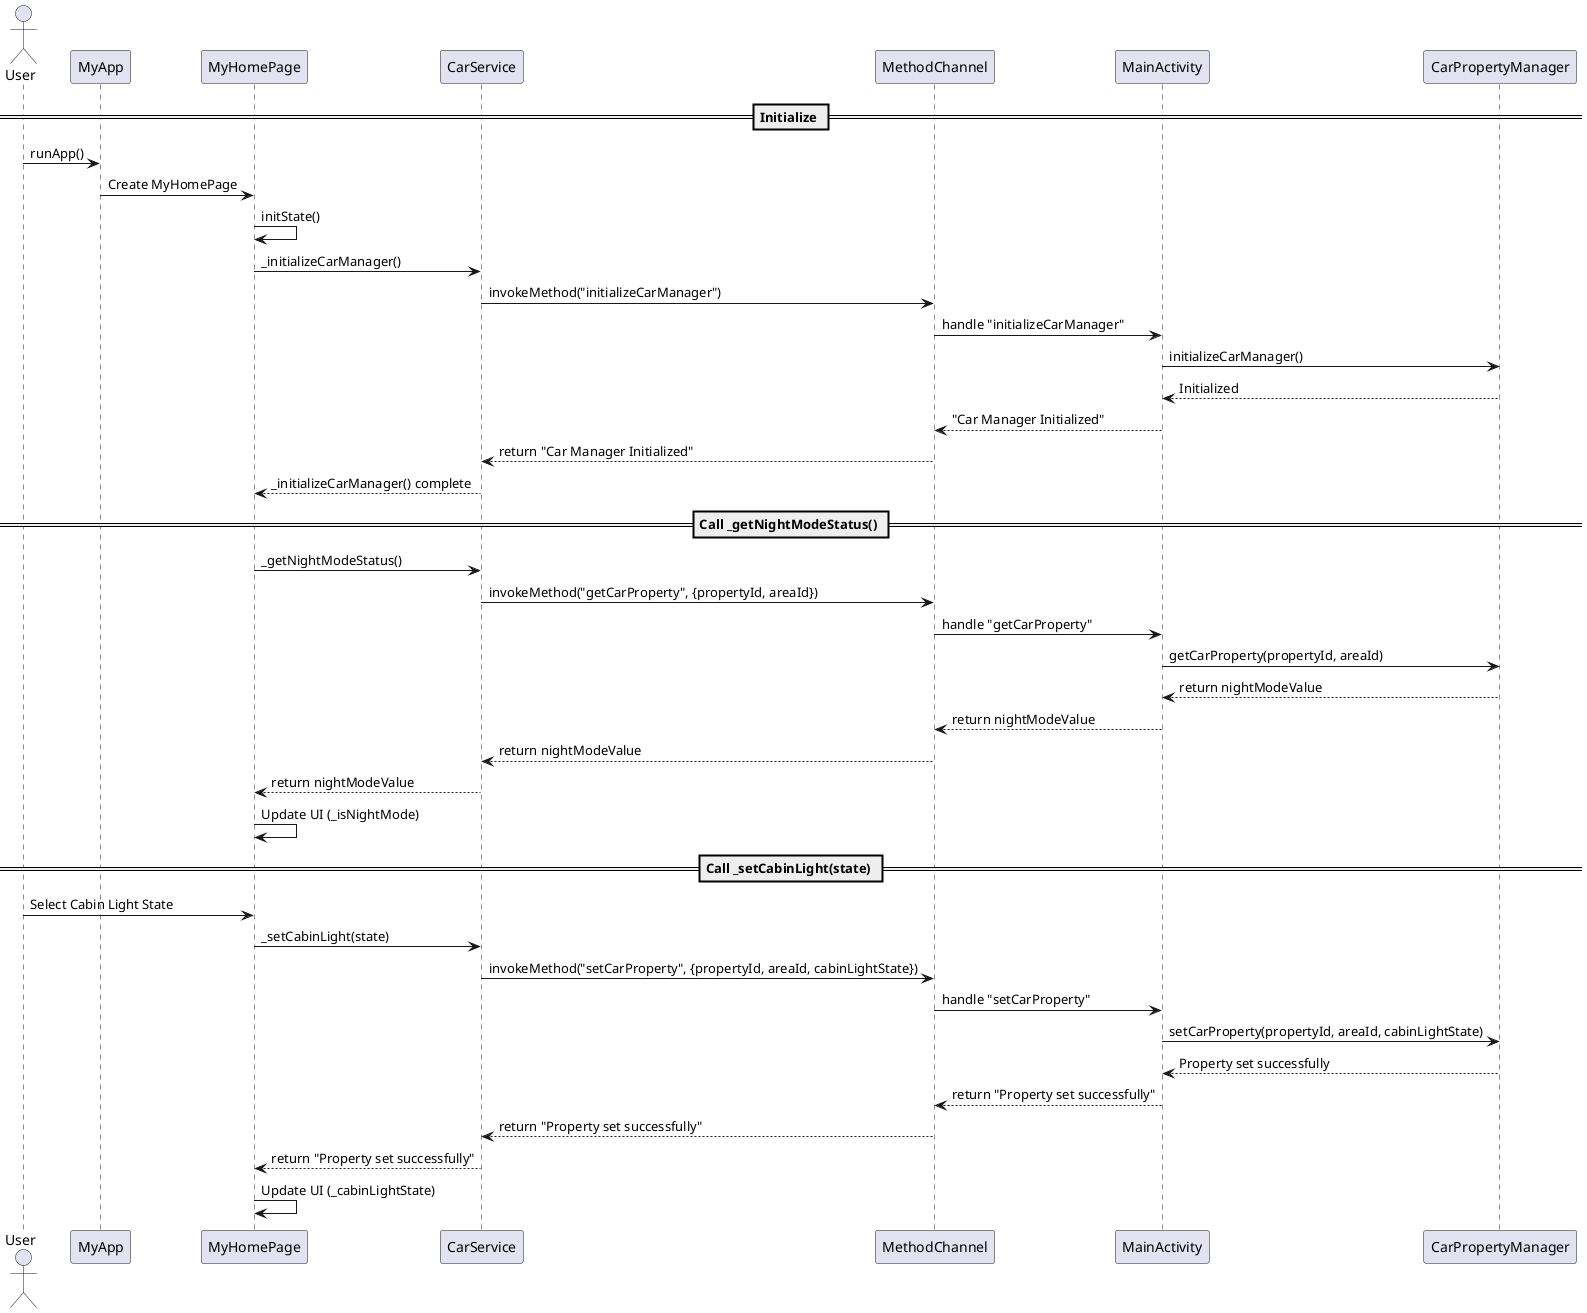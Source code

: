 @startuml

actor User
participant "MyApp" as MyApp
participant "MyHomePage" as MyHomePage
participant "CarService" as CarService
participant "MethodChannel" as MethodChannel
participant "MainActivity" as MainActivity
participant "CarPropertyManager" as CarPropertyManager

== Initialize ==

User -> MyApp: runApp()
MyApp -> MyHomePage: Create MyHomePage
MyHomePage -> MyHomePage: initState()
MyHomePage -> CarService: _initializeCarManager()
CarService -> MethodChannel: invokeMethod("initializeCarManager")
MethodChannel -> MainActivity: handle "initializeCarManager"
MainActivity -> CarPropertyManager: initializeCarManager()
CarPropertyManager --> MainActivity: Initialized

MainActivity --> MethodChannel: "Car Manager Initialized"
MethodChannel --> CarService: return "Car Manager Initialized"
CarService --> MyHomePage: _initializeCarManager() complete

== Call _getNightModeStatus() ==

MyHomePage -> CarService: _getNightModeStatus()
CarService -> MethodChannel: invokeMethod("getCarProperty", {propertyId, areaId})
MethodChannel -> MainActivity: handle "getCarProperty"
MainActivity -> CarPropertyManager: getCarProperty(propertyId, areaId)
CarPropertyManager --> MainActivity: return nightModeValue
MainActivity --> MethodChannel: return nightModeValue
MethodChannel --> CarService: return nightModeValue
CarService --> MyHomePage: return nightModeValue
MyHomePage -> MyHomePage: Update UI (_isNightMode)

== Call _setCabinLight(state) ==

User -> MyHomePage: Select Cabin Light State
MyHomePage -> CarService: _setCabinLight(state)
CarService -> MethodChannel: invokeMethod("setCarProperty", {propertyId, areaId, cabinLightState})
MethodChannel -> MainActivity: handle "setCarProperty"
MainActivity -> CarPropertyManager: setCarProperty(propertyId, areaId, cabinLightState)
CarPropertyManager --> MainActivity: Property set successfully
MainActivity --> MethodChannel: return "Property set successfully"
MethodChannel --> CarService: return "Property set successfully"
CarService --> MyHomePage: return "Property set successfully"
MyHomePage -> MyHomePage: Update UI (_cabinLightState)

@enduml
